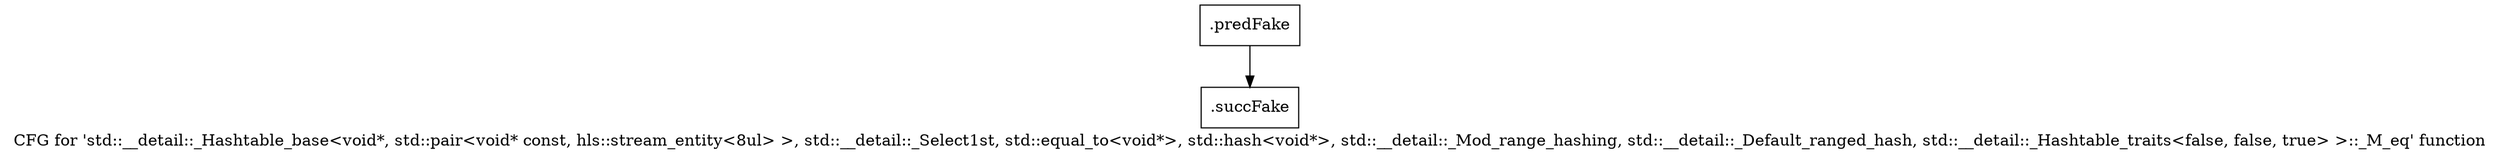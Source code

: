digraph "CFG for 'std::__detail::_Hashtable_base\<void*, std::pair\<void* const, hls::stream_entity\<8ul\> \>, std::__detail::_Select1st, std::equal_to\<void*\>, std::hash\<void*\>, std::__detail::_Mod_range_hashing, std::__detail::_Default_ranged_hash, std::__detail::_Hashtable_traits\<false, false, true\> \>::_M_eq' function" {
	label="CFG for 'std::__detail::_Hashtable_base\<void*, std::pair\<void* const, hls::stream_entity\<8ul\> \>, std::__detail::_Select1st, std::equal_to\<void*\>, std::hash\<void*\>, std::__detail::_Mod_range_hashing, std::__detail::_Default_ranged_hash, std::__detail::_Hashtable_traits\<false, false, true\> \>::_M_eq' function";

	Node0x5a4f050 [shape=record,filename="",linenumber="",label="{.predFake}"];
	Node0x5a4f050 -> Node0x6178010[ callList="" memoryops="" filename="/mnt/xilinx/Vitis_HLS/2021.2/tps/lnx64/gcc-6.2.0/lib/gcc/x86_64-pc-linux-gnu/6.2.0/../../../../include/c++/6.2.0/bits/hashtable_policy.h" execusionnum="9"];
	Node0x6178010 [shape=record,filename="/mnt/xilinx/Vitis_HLS/2021.2/tps/lnx64/gcc-6.2.0/lib/gcc/x86_64-pc-linux-gnu/6.2.0/../../../../include/c++/6.2.0/bits/hashtable_policy.h",linenumber="1713",label="{.succFake}"];
}
